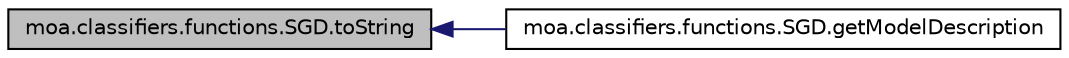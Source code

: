 digraph G
{
  edge [fontname="Helvetica",fontsize="10",labelfontname="Helvetica",labelfontsize="10"];
  node [fontname="Helvetica",fontsize="10",shape=record];
  rankdir=LR;
  Node1 [label="moa.classifiers.functions.SGD.toString",height=0.2,width=0.4,color="black", fillcolor="grey75", style="filled" fontcolor="black"];
  Node1 -> Node2 [dir=back,color="midnightblue",fontsize="10",style="solid",fontname="Helvetica"];
  Node2 [label="moa.classifiers.functions.SGD.getModelDescription",height=0.2,width=0.4,color="black", fillcolor="white", style="filled",URL="$classmoa_1_1classifiers_1_1functions_1_1SGD.html#afc00b8dfad914bcf9fe235b5245ea62a",tooltip="Returns a string representation of the model."];
}
